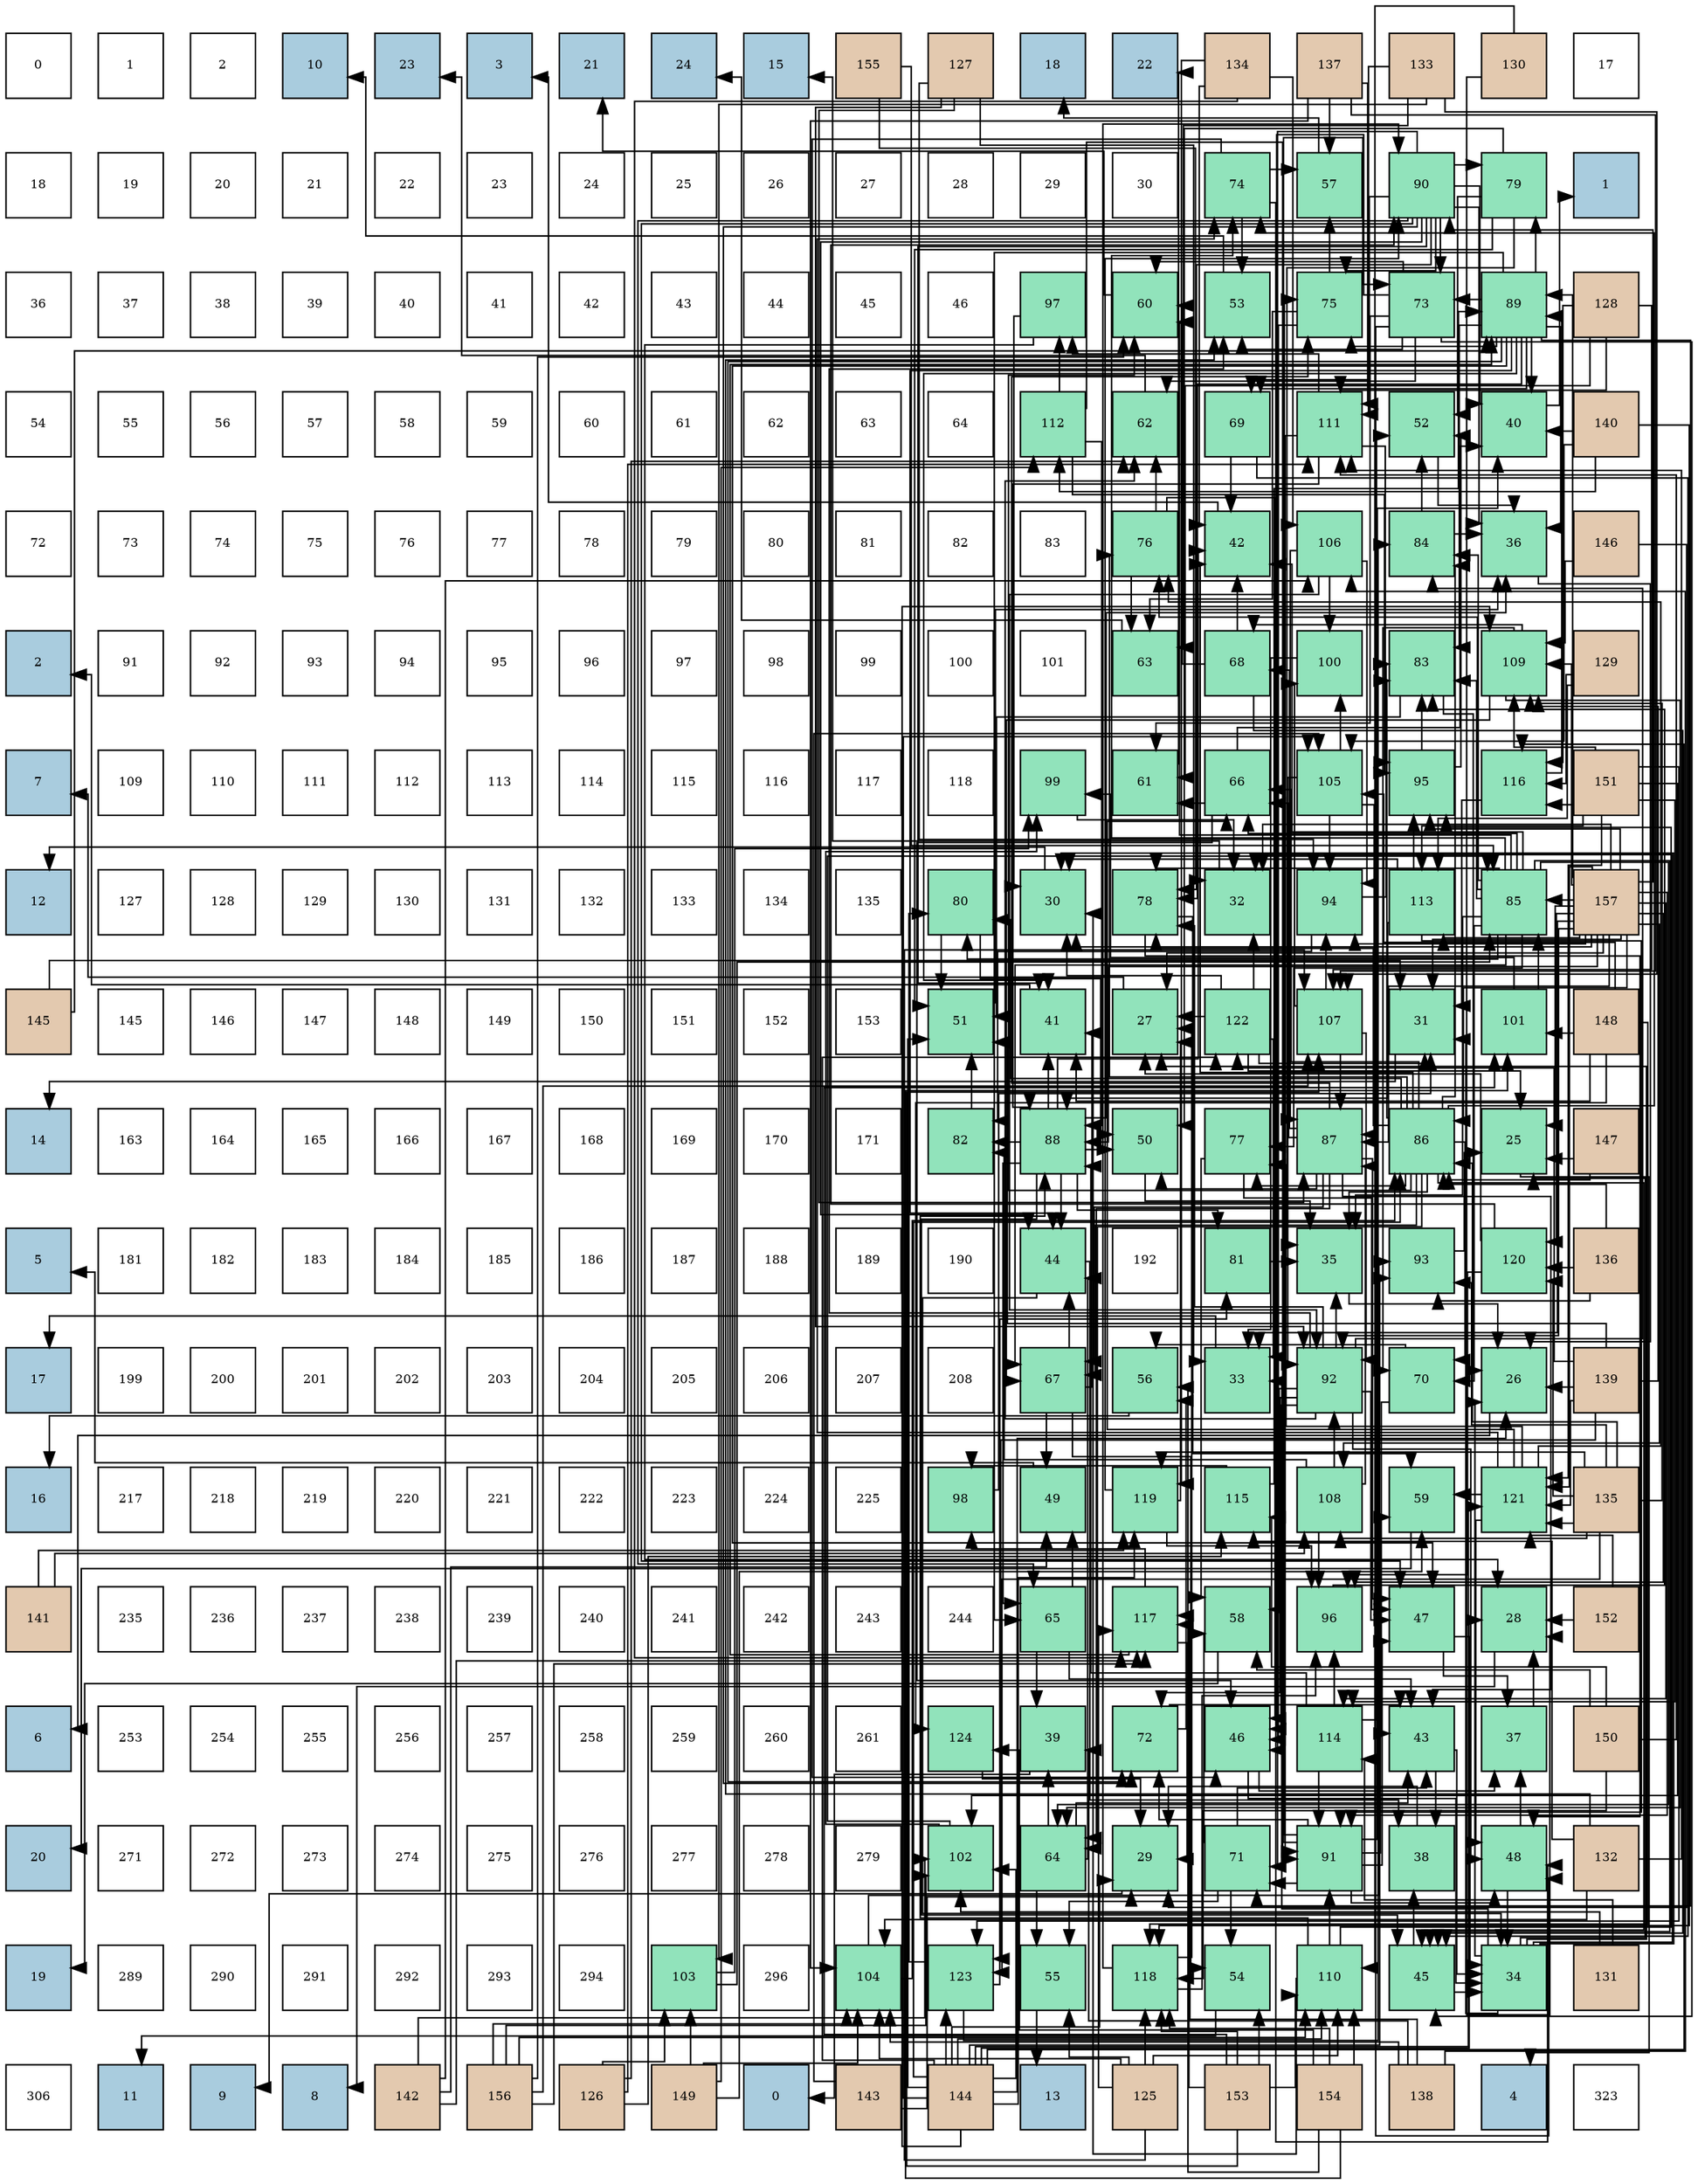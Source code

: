 digraph layout{
 rankdir=TB;
 splines=ortho;
 node [style=filled shape=square fixedsize=true width=0.6];
0[label="0", fontsize=8, fillcolor="#ffffff"];
1[label="1", fontsize=8, fillcolor="#ffffff"];
2[label="2", fontsize=8, fillcolor="#ffffff"];
3[label="10", fontsize=8, fillcolor="#a9ccde"];
4[label="23", fontsize=8, fillcolor="#a9ccde"];
5[label="3", fontsize=8, fillcolor="#a9ccde"];
6[label="21", fontsize=8, fillcolor="#a9ccde"];
7[label="24", fontsize=8, fillcolor="#a9ccde"];
8[label="15", fontsize=8, fillcolor="#a9ccde"];
9[label="155", fontsize=8, fillcolor="#e3c9af"];
10[label="127", fontsize=8, fillcolor="#e3c9af"];
11[label="18", fontsize=8, fillcolor="#a9ccde"];
12[label="22", fontsize=8, fillcolor="#a9ccde"];
13[label="134", fontsize=8, fillcolor="#e3c9af"];
14[label="137", fontsize=8, fillcolor="#e3c9af"];
15[label="133", fontsize=8, fillcolor="#e3c9af"];
16[label="130", fontsize=8, fillcolor="#e3c9af"];
17[label="17", fontsize=8, fillcolor="#ffffff"];
18[label="18", fontsize=8, fillcolor="#ffffff"];
19[label="19", fontsize=8, fillcolor="#ffffff"];
20[label="20", fontsize=8, fillcolor="#ffffff"];
21[label="21", fontsize=8, fillcolor="#ffffff"];
22[label="22", fontsize=8, fillcolor="#ffffff"];
23[label="23", fontsize=8, fillcolor="#ffffff"];
24[label="24", fontsize=8, fillcolor="#ffffff"];
25[label="25", fontsize=8, fillcolor="#ffffff"];
26[label="26", fontsize=8, fillcolor="#ffffff"];
27[label="27", fontsize=8, fillcolor="#ffffff"];
28[label="28", fontsize=8, fillcolor="#ffffff"];
29[label="29", fontsize=8, fillcolor="#ffffff"];
30[label="30", fontsize=8, fillcolor="#ffffff"];
31[label="74", fontsize=8, fillcolor="#91e3bb"];
32[label="57", fontsize=8, fillcolor="#91e3bb"];
33[label="90", fontsize=8, fillcolor="#91e3bb"];
34[label="79", fontsize=8, fillcolor="#91e3bb"];
35[label="1", fontsize=8, fillcolor="#a9ccde"];
36[label="36", fontsize=8, fillcolor="#ffffff"];
37[label="37", fontsize=8, fillcolor="#ffffff"];
38[label="38", fontsize=8, fillcolor="#ffffff"];
39[label="39", fontsize=8, fillcolor="#ffffff"];
40[label="40", fontsize=8, fillcolor="#ffffff"];
41[label="41", fontsize=8, fillcolor="#ffffff"];
42[label="42", fontsize=8, fillcolor="#ffffff"];
43[label="43", fontsize=8, fillcolor="#ffffff"];
44[label="44", fontsize=8, fillcolor="#ffffff"];
45[label="45", fontsize=8, fillcolor="#ffffff"];
46[label="46", fontsize=8, fillcolor="#ffffff"];
47[label="97", fontsize=8, fillcolor="#91e3bb"];
48[label="60", fontsize=8, fillcolor="#91e3bb"];
49[label="53", fontsize=8, fillcolor="#91e3bb"];
50[label="75", fontsize=8, fillcolor="#91e3bb"];
51[label="73", fontsize=8, fillcolor="#91e3bb"];
52[label="89", fontsize=8, fillcolor="#91e3bb"];
53[label="128", fontsize=8, fillcolor="#e3c9af"];
54[label="54", fontsize=8, fillcolor="#ffffff"];
55[label="55", fontsize=8, fillcolor="#ffffff"];
56[label="56", fontsize=8, fillcolor="#ffffff"];
57[label="57", fontsize=8, fillcolor="#ffffff"];
58[label="58", fontsize=8, fillcolor="#ffffff"];
59[label="59", fontsize=8, fillcolor="#ffffff"];
60[label="60", fontsize=8, fillcolor="#ffffff"];
61[label="61", fontsize=8, fillcolor="#ffffff"];
62[label="62", fontsize=8, fillcolor="#ffffff"];
63[label="63", fontsize=8, fillcolor="#ffffff"];
64[label="64", fontsize=8, fillcolor="#ffffff"];
65[label="112", fontsize=8, fillcolor="#91e3bb"];
66[label="62", fontsize=8, fillcolor="#91e3bb"];
67[label="69", fontsize=8, fillcolor="#91e3bb"];
68[label="111", fontsize=8, fillcolor="#91e3bb"];
69[label="52", fontsize=8, fillcolor="#91e3bb"];
70[label="40", fontsize=8, fillcolor="#91e3bb"];
71[label="140", fontsize=8, fillcolor="#e3c9af"];
72[label="72", fontsize=8, fillcolor="#ffffff"];
73[label="73", fontsize=8, fillcolor="#ffffff"];
74[label="74", fontsize=8, fillcolor="#ffffff"];
75[label="75", fontsize=8, fillcolor="#ffffff"];
76[label="76", fontsize=8, fillcolor="#ffffff"];
77[label="77", fontsize=8, fillcolor="#ffffff"];
78[label="78", fontsize=8, fillcolor="#ffffff"];
79[label="79", fontsize=8, fillcolor="#ffffff"];
80[label="80", fontsize=8, fillcolor="#ffffff"];
81[label="81", fontsize=8, fillcolor="#ffffff"];
82[label="82", fontsize=8, fillcolor="#ffffff"];
83[label="83", fontsize=8, fillcolor="#ffffff"];
84[label="76", fontsize=8, fillcolor="#91e3bb"];
85[label="42", fontsize=8, fillcolor="#91e3bb"];
86[label="106", fontsize=8, fillcolor="#91e3bb"];
87[label="84", fontsize=8, fillcolor="#91e3bb"];
88[label="36", fontsize=8, fillcolor="#91e3bb"];
89[label="146", fontsize=8, fillcolor="#e3c9af"];
90[label="2", fontsize=8, fillcolor="#a9ccde"];
91[label="91", fontsize=8, fillcolor="#ffffff"];
92[label="92", fontsize=8, fillcolor="#ffffff"];
93[label="93", fontsize=8, fillcolor="#ffffff"];
94[label="94", fontsize=8, fillcolor="#ffffff"];
95[label="95", fontsize=8, fillcolor="#ffffff"];
96[label="96", fontsize=8, fillcolor="#ffffff"];
97[label="97", fontsize=8, fillcolor="#ffffff"];
98[label="98", fontsize=8, fillcolor="#ffffff"];
99[label="99", fontsize=8, fillcolor="#ffffff"];
100[label="100", fontsize=8, fillcolor="#ffffff"];
101[label="101", fontsize=8, fillcolor="#ffffff"];
102[label="63", fontsize=8, fillcolor="#91e3bb"];
103[label="68", fontsize=8, fillcolor="#91e3bb"];
104[label="100", fontsize=8, fillcolor="#91e3bb"];
105[label="83", fontsize=8, fillcolor="#91e3bb"];
106[label="109", fontsize=8, fillcolor="#91e3bb"];
107[label="129", fontsize=8, fillcolor="#e3c9af"];
108[label="7", fontsize=8, fillcolor="#a9ccde"];
109[label="109", fontsize=8, fillcolor="#ffffff"];
110[label="110", fontsize=8, fillcolor="#ffffff"];
111[label="111", fontsize=8, fillcolor="#ffffff"];
112[label="112", fontsize=8, fillcolor="#ffffff"];
113[label="113", fontsize=8, fillcolor="#ffffff"];
114[label="114", fontsize=8, fillcolor="#ffffff"];
115[label="115", fontsize=8, fillcolor="#ffffff"];
116[label="116", fontsize=8, fillcolor="#ffffff"];
117[label="117", fontsize=8, fillcolor="#ffffff"];
118[label="118", fontsize=8, fillcolor="#ffffff"];
119[label="99", fontsize=8, fillcolor="#91e3bb"];
120[label="61", fontsize=8, fillcolor="#91e3bb"];
121[label="66", fontsize=8, fillcolor="#91e3bb"];
122[label="105", fontsize=8, fillcolor="#91e3bb"];
123[label="95", fontsize=8, fillcolor="#91e3bb"];
124[label="116", fontsize=8, fillcolor="#91e3bb"];
125[label="151", fontsize=8, fillcolor="#e3c9af"];
126[label="12", fontsize=8, fillcolor="#a9ccde"];
127[label="127", fontsize=8, fillcolor="#ffffff"];
128[label="128", fontsize=8, fillcolor="#ffffff"];
129[label="129", fontsize=8, fillcolor="#ffffff"];
130[label="130", fontsize=8, fillcolor="#ffffff"];
131[label="131", fontsize=8, fillcolor="#ffffff"];
132[label="132", fontsize=8, fillcolor="#ffffff"];
133[label="133", fontsize=8, fillcolor="#ffffff"];
134[label="134", fontsize=8, fillcolor="#ffffff"];
135[label="135", fontsize=8, fillcolor="#ffffff"];
136[label="80", fontsize=8, fillcolor="#91e3bb"];
137[label="30", fontsize=8, fillcolor="#91e3bb"];
138[label="78", fontsize=8, fillcolor="#91e3bb"];
139[label="32", fontsize=8, fillcolor="#91e3bb"];
140[label="94", fontsize=8, fillcolor="#91e3bb"];
141[label="113", fontsize=8, fillcolor="#91e3bb"];
142[label="85", fontsize=8, fillcolor="#91e3bb"];
143[label="157", fontsize=8, fillcolor="#e3c9af"];
144[label="145", fontsize=8, fillcolor="#e3c9af"];
145[label="145", fontsize=8, fillcolor="#ffffff"];
146[label="146", fontsize=8, fillcolor="#ffffff"];
147[label="147", fontsize=8, fillcolor="#ffffff"];
148[label="148", fontsize=8, fillcolor="#ffffff"];
149[label="149", fontsize=8, fillcolor="#ffffff"];
150[label="150", fontsize=8, fillcolor="#ffffff"];
151[label="151", fontsize=8, fillcolor="#ffffff"];
152[label="152", fontsize=8, fillcolor="#ffffff"];
153[label="153", fontsize=8, fillcolor="#ffffff"];
154[label="51", fontsize=8, fillcolor="#91e3bb"];
155[label="41", fontsize=8, fillcolor="#91e3bb"];
156[label="27", fontsize=8, fillcolor="#91e3bb"];
157[label="122", fontsize=8, fillcolor="#91e3bb"];
158[label="107", fontsize=8, fillcolor="#91e3bb"];
159[label="31", fontsize=8, fillcolor="#91e3bb"];
160[label="101", fontsize=8, fillcolor="#91e3bb"];
161[label="148", fontsize=8, fillcolor="#e3c9af"];
162[label="14", fontsize=8, fillcolor="#a9ccde"];
163[label="163", fontsize=8, fillcolor="#ffffff"];
164[label="164", fontsize=8, fillcolor="#ffffff"];
165[label="165", fontsize=8, fillcolor="#ffffff"];
166[label="166", fontsize=8, fillcolor="#ffffff"];
167[label="167", fontsize=8, fillcolor="#ffffff"];
168[label="168", fontsize=8, fillcolor="#ffffff"];
169[label="169", fontsize=8, fillcolor="#ffffff"];
170[label="170", fontsize=8, fillcolor="#ffffff"];
171[label="171", fontsize=8, fillcolor="#ffffff"];
172[label="82", fontsize=8, fillcolor="#91e3bb"];
173[label="88", fontsize=8, fillcolor="#91e3bb"];
174[label="50", fontsize=8, fillcolor="#91e3bb"];
175[label="77", fontsize=8, fillcolor="#91e3bb"];
176[label="87", fontsize=8, fillcolor="#91e3bb"];
177[label="86", fontsize=8, fillcolor="#91e3bb"];
178[label="25", fontsize=8, fillcolor="#91e3bb"];
179[label="147", fontsize=8, fillcolor="#e3c9af"];
180[label="5", fontsize=8, fillcolor="#a9ccde"];
181[label="181", fontsize=8, fillcolor="#ffffff"];
182[label="182", fontsize=8, fillcolor="#ffffff"];
183[label="183", fontsize=8, fillcolor="#ffffff"];
184[label="184", fontsize=8, fillcolor="#ffffff"];
185[label="185", fontsize=8, fillcolor="#ffffff"];
186[label="186", fontsize=8, fillcolor="#ffffff"];
187[label="187", fontsize=8, fillcolor="#ffffff"];
188[label="188", fontsize=8, fillcolor="#ffffff"];
189[label="189", fontsize=8, fillcolor="#ffffff"];
190[label="190", fontsize=8, fillcolor="#ffffff"];
191[label="44", fontsize=8, fillcolor="#91e3bb"];
192[label="192", fontsize=8, fillcolor="#ffffff"];
193[label="81", fontsize=8, fillcolor="#91e3bb"];
194[label="35", fontsize=8, fillcolor="#91e3bb"];
195[label="93", fontsize=8, fillcolor="#91e3bb"];
196[label="120", fontsize=8, fillcolor="#91e3bb"];
197[label="136", fontsize=8, fillcolor="#e3c9af"];
198[label="17", fontsize=8, fillcolor="#a9ccde"];
199[label="199", fontsize=8, fillcolor="#ffffff"];
200[label="200", fontsize=8, fillcolor="#ffffff"];
201[label="201", fontsize=8, fillcolor="#ffffff"];
202[label="202", fontsize=8, fillcolor="#ffffff"];
203[label="203", fontsize=8, fillcolor="#ffffff"];
204[label="204", fontsize=8, fillcolor="#ffffff"];
205[label="205", fontsize=8, fillcolor="#ffffff"];
206[label="206", fontsize=8, fillcolor="#ffffff"];
207[label="207", fontsize=8, fillcolor="#ffffff"];
208[label="208", fontsize=8, fillcolor="#ffffff"];
209[label="67", fontsize=8, fillcolor="#91e3bb"];
210[label="56", fontsize=8, fillcolor="#91e3bb"];
211[label="33", fontsize=8, fillcolor="#91e3bb"];
212[label="92", fontsize=8, fillcolor="#91e3bb"];
213[label="70", fontsize=8, fillcolor="#91e3bb"];
214[label="26", fontsize=8, fillcolor="#91e3bb"];
215[label="139", fontsize=8, fillcolor="#e3c9af"];
216[label="16", fontsize=8, fillcolor="#a9ccde"];
217[label="217", fontsize=8, fillcolor="#ffffff"];
218[label="218", fontsize=8, fillcolor="#ffffff"];
219[label="219", fontsize=8, fillcolor="#ffffff"];
220[label="220", fontsize=8, fillcolor="#ffffff"];
221[label="221", fontsize=8, fillcolor="#ffffff"];
222[label="222", fontsize=8, fillcolor="#ffffff"];
223[label="223", fontsize=8, fillcolor="#ffffff"];
224[label="224", fontsize=8, fillcolor="#ffffff"];
225[label="225", fontsize=8, fillcolor="#ffffff"];
226[label="98", fontsize=8, fillcolor="#91e3bb"];
227[label="49", fontsize=8, fillcolor="#91e3bb"];
228[label="119", fontsize=8, fillcolor="#91e3bb"];
229[label="115", fontsize=8, fillcolor="#91e3bb"];
230[label="108", fontsize=8, fillcolor="#91e3bb"];
231[label="59", fontsize=8, fillcolor="#91e3bb"];
232[label="121", fontsize=8, fillcolor="#91e3bb"];
233[label="135", fontsize=8, fillcolor="#e3c9af"];
234[label="141", fontsize=8, fillcolor="#e3c9af"];
235[label="235", fontsize=8, fillcolor="#ffffff"];
236[label="236", fontsize=8, fillcolor="#ffffff"];
237[label="237", fontsize=8, fillcolor="#ffffff"];
238[label="238", fontsize=8, fillcolor="#ffffff"];
239[label="239", fontsize=8, fillcolor="#ffffff"];
240[label="240", fontsize=8, fillcolor="#ffffff"];
241[label="241", fontsize=8, fillcolor="#ffffff"];
242[label="242", fontsize=8, fillcolor="#ffffff"];
243[label="243", fontsize=8, fillcolor="#ffffff"];
244[label="244", fontsize=8, fillcolor="#ffffff"];
245[label="65", fontsize=8, fillcolor="#91e3bb"];
246[label="117", fontsize=8, fillcolor="#91e3bb"];
247[label="58", fontsize=8, fillcolor="#91e3bb"];
248[label="96", fontsize=8, fillcolor="#91e3bb"];
249[label="47", fontsize=8, fillcolor="#91e3bb"];
250[label="28", fontsize=8, fillcolor="#91e3bb"];
251[label="152", fontsize=8, fillcolor="#e3c9af"];
252[label="6", fontsize=8, fillcolor="#a9ccde"];
253[label="253", fontsize=8, fillcolor="#ffffff"];
254[label="254", fontsize=8, fillcolor="#ffffff"];
255[label="255", fontsize=8, fillcolor="#ffffff"];
256[label="256", fontsize=8, fillcolor="#ffffff"];
257[label="257", fontsize=8, fillcolor="#ffffff"];
258[label="258", fontsize=8, fillcolor="#ffffff"];
259[label="259", fontsize=8, fillcolor="#ffffff"];
260[label="260", fontsize=8, fillcolor="#ffffff"];
261[label="261", fontsize=8, fillcolor="#ffffff"];
262[label="124", fontsize=8, fillcolor="#91e3bb"];
263[label="39", fontsize=8, fillcolor="#91e3bb"];
264[label="72", fontsize=8, fillcolor="#91e3bb"];
265[label="46", fontsize=8, fillcolor="#91e3bb"];
266[label="114", fontsize=8, fillcolor="#91e3bb"];
267[label="43", fontsize=8, fillcolor="#91e3bb"];
268[label="37", fontsize=8, fillcolor="#91e3bb"];
269[label="150", fontsize=8, fillcolor="#e3c9af"];
270[label="20", fontsize=8, fillcolor="#a9ccde"];
271[label="271", fontsize=8, fillcolor="#ffffff"];
272[label="272", fontsize=8, fillcolor="#ffffff"];
273[label="273", fontsize=8, fillcolor="#ffffff"];
274[label="274", fontsize=8, fillcolor="#ffffff"];
275[label="275", fontsize=8, fillcolor="#ffffff"];
276[label="276", fontsize=8, fillcolor="#ffffff"];
277[label="277", fontsize=8, fillcolor="#ffffff"];
278[label="278", fontsize=8, fillcolor="#ffffff"];
279[label="279", fontsize=8, fillcolor="#ffffff"];
280[label="102", fontsize=8, fillcolor="#91e3bb"];
281[label="64", fontsize=8, fillcolor="#91e3bb"];
282[label="29", fontsize=8, fillcolor="#91e3bb"];
283[label="71", fontsize=8, fillcolor="#91e3bb"];
284[label="91", fontsize=8, fillcolor="#91e3bb"];
285[label="38", fontsize=8, fillcolor="#91e3bb"];
286[label="48", fontsize=8, fillcolor="#91e3bb"];
287[label="132", fontsize=8, fillcolor="#e3c9af"];
288[label="19", fontsize=8, fillcolor="#a9ccde"];
289[label="289", fontsize=8, fillcolor="#ffffff"];
290[label="290", fontsize=8, fillcolor="#ffffff"];
291[label="291", fontsize=8, fillcolor="#ffffff"];
292[label="292", fontsize=8, fillcolor="#ffffff"];
293[label="293", fontsize=8, fillcolor="#ffffff"];
294[label="294", fontsize=8, fillcolor="#ffffff"];
295[label="103", fontsize=8, fillcolor="#91e3bb"];
296[label="296", fontsize=8, fillcolor="#ffffff"];
297[label="104", fontsize=8, fillcolor="#91e3bb"];
298[label="123", fontsize=8, fillcolor="#91e3bb"];
299[label="55", fontsize=8, fillcolor="#91e3bb"];
300[label="118", fontsize=8, fillcolor="#91e3bb"];
301[label="54", fontsize=8, fillcolor="#91e3bb"];
302[label="110", fontsize=8, fillcolor="#91e3bb"];
303[label="45", fontsize=8, fillcolor="#91e3bb"];
304[label="34", fontsize=8, fillcolor="#91e3bb"];
305[label="131", fontsize=8, fillcolor="#e3c9af"];
306[label="306", fontsize=8, fillcolor="#ffffff"];
307[label="11", fontsize=8, fillcolor="#a9ccde"];
308[label="9", fontsize=8, fillcolor="#a9ccde"];
309[label="8", fontsize=8, fillcolor="#a9ccde"];
310[label="142", fontsize=8, fillcolor="#e3c9af"];
311[label="156", fontsize=8, fillcolor="#e3c9af"];
312[label="126", fontsize=8, fillcolor="#e3c9af"];
313[label="149", fontsize=8, fillcolor="#e3c9af"];
314[label="0", fontsize=8, fillcolor="#a9ccde"];
315[label="143", fontsize=8, fillcolor="#e3c9af"];
316[label="144", fontsize=8, fillcolor="#e3c9af"];
317[label="13", fontsize=8, fillcolor="#a9ccde"];
318[label="125", fontsize=8, fillcolor="#e3c9af"];
319[label="153", fontsize=8, fillcolor="#e3c9af"];
320[label="154", fontsize=8, fillcolor="#e3c9af"];
321[label="138", fontsize=8, fillcolor="#e3c9af"];
322[label="4", fontsize=8, fillcolor="#a9ccde"];
323[label="323", fontsize=8, fillcolor="#ffffff"];
edge [constraint=false, style=vis];178 -> 322;
214 -> 252;
156 -> 108;
250 -> 309;
282 -> 308;
137 -> 126;
159 -> 162;
139 -> 8;
211 -> 198;
304 -> 178;
304 -> 214;
304 -> 156;
304 -> 137;
304 -> 159;
304 -> 139;
304 -> 211;
194 -> 214;
88 -> 214;
268 -> 250;
285 -> 282;
263 -> 314;
70 -> 35;
155 -> 90;
85 -> 5;
267 -> 304;
267 -> 285;
191 -> 304;
191 -> 285;
303 -> 304;
303 -> 285;
265 -> 304;
265 -> 268;
249 -> 304;
249 -> 268;
286 -> 304;
286 -> 268;
227 -> 180;
174 -> 194;
154 -> 88;
69 -> 88;
49 -> 3;
301 -> 307;
299 -> 317;
210 -> 216;
32 -> 11;
247 -> 288;
231 -> 270;
48 -> 6;
120 -> 12;
66 -> 4;
102 -> 7;
281 -> 263;
281 -> 267;
281 -> 191;
281 -> 299;
245 -> 263;
245 -> 267;
245 -> 227;
121 -> 70;
121 -> 265;
121 -> 120;
209 -> 155;
209 -> 191;
209 -> 227;
209 -> 301;
103 -> 85;
103 -> 303;
103 -> 48;
67 -> 85;
67 -> 303;
213 -> 267;
213 -> 210;
283 -> 267;
283 -> 301;
283 -> 299;
283 -> 247;
264 -> 267;
264 -> 210;
51 -> 303;
51 -> 265;
51 -> 286;
51 -> 49;
51 -> 48;
51 -> 120;
51 -> 66;
31 -> 265;
31 -> 286;
31 -> 49;
31 -> 32;
50 -> 265;
50 -> 32;
50 -> 102;
84 -> 265;
84 -> 66;
84 -> 102;
175 -> 249;
175 -> 247;
138 -> 286;
138 -> 231;
34 -> 194;
34 -> 174;
34 -> 154;
34 -> 69;
136 -> 174;
136 -> 154;
193 -> 194;
172 -> 154;
105 -> 214;
105 -> 154;
87 -> 88;
87 -> 69;
142 -> 194;
142 -> 85;
142 -> 303;
142 -> 48;
142 -> 281;
142 -> 121;
142 -> 209;
142 -> 213;
142 -> 31;
142 -> 84;
142 -> 175;
142 -> 138;
142 -> 136;
142 -> 105;
142 -> 87;
177 -> 194;
177 -> 85;
177 -> 303;
177 -> 48;
177 -> 281;
177 -> 121;
177 -> 209;
177 -> 213;
177 -> 31;
177 -> 84;
177 -> 175;
177 -> 138;
177 -> 136;
177 -> 105;
177 -> 87;
176 -> 267;
176 -> 249;
176 -> 174;
176 -> 281;
176 -> 121;
176 -> 209;
176 -> 103;
176 -> 50;
173 -> 88;
173 -> 155;
173 -> 85;
173 -> 191;
173 -> 303;
173 -> 174;
173 -> 245;
173 -> 193;
173 -> 172;
52 -> 88;
52 -> 70;
52 -> 155;
52 -> 191;
52 -> 249;
52 -> 245;
52 -> 67;
52 -> 283;
52 -> 264;
52 -> 51;
52 -> 50;
52 -> 138;
52 -> 34;
52 -> 105;
33 -> 88;
33 -> 70;
33 -> 155;
33 -> 191;
33 -> 249;
33 -> 245;
33 -> 67;
33 -> 283;
33 -> 264;
33 -> 51;
33 -> 50;
33 -> 138;
33 -> 34;
284 -> 70;
284 -> 249;
284 -> 286;
284 -> 231;
284 -> 283;
284 -> 264;
284 -> 51;
284 -> 50;
212 -> 194;
212 -> 265;
212 -> 249;
212 -> 286;
212 -> 49;
212 -> 247;
212 -> 66;
212 -> 264;
212 -> 138;
212 -> 87;
195 -> 178;
140 -> 172;
140 -> 105;
123 -> 69;
123 -> 105;
248 -> 105;
47 -> 250;
47 -> 137;
226 -> 159;
119 -> 139;
104 -> 211;
160 -> 142;
160 -> 119;
280 -> 142;
280 -> 119;
295 -> 142;
295 -> 119;
297 -> 177;
297 -> 195;
122 -> 176;
122 -> 212;
122 -> 140;
122 -> 104;
86 -> 176;
86 -> 212;
86 -> 140;
86 -> 104;
158 -> 176;
158 -> 212;
158 -> 140;
158 -> 104;
230 -> 172;
230 -> 176;
230 -> 212;
230 -> 248;
106 -> 281;
106 -> 209;
106 -> 103;
106 -> 213;
302 -> 137;
302 -> 173;
302 -> 284;
302 -> 123;
68 -> 173;
68 -> 284;
68 -> 123;
68 -> 47;
65 -> 173;
65 -> 284;
65 -> 123;
65 -> 47;
141 -> 137;
141 -> 173;
141 -> 284;
141 -> 123;
266 -> 69;
266 -> 173;
266 -> 284;
266 -> 248;
229 -> 52;
229 -> 226;
124 -> 159;
124 -> 52;
246 -> 282;
246 -> 52;
246 -> 226;
300 -> 156;
300 -> 33;
300 -> 248;
228 -> 156;
228 -> 33;
228 -> 248;
196 -> 156;
196 -> 33;
196 -> 248;
232 -> 286;
232 -> 231;
232 -> 121;
232 -> 31;
232 -> 84;
232 -> 175;
157 -> 178;
157 -> 156;
157 -> 137;
157 -> 159;
157 -> 139;
157 -> 211;
298 -> 136;
298 -> 193;
298 -> 87;
262 -> 282;
318 -> 299;
318 -> 297;
318 -> 158;
318 -> 302;
318 -> 246;
318 -> 300;
312 -> 66;
312 -> 295;
312 -> 68;
312 -> 229;
10 -> 211;
10 -> 176;
10 -> 212;
10 -> 140;
53 -> 120;
53 -> 158;
53 -> 68;
53 -> 124;
107 -> 141;
107 -> 124;
16 -> 250;
16 -> 302;
305 -> 280;
305 -> 266;
287 -> 49;
287 -> 297;
287 -> 68;
287 -> 229;
15 -> 102;
15 -> 295;
15 -> 158;
15 -> 68;
13 -> 85;
13 -> 86;
13 -> 246;
13 -> 228;
233 -> 177;
233 -> 195;
233 -> 230;
233 -> 106;
233 -> 228;
233 -> 196;
233 -> 232;
233 -> 298;
197 -> 177;
197 -> 195;
197 -> 196;
14 -> 32;
14 -> 297;
14 -> 158;
14 -> 68;
321 -> 263;
321 -> 297;
321 -> 86;
321 -> 246;
215 -> 214;
215 -> 154;
215 -> 106;
215 -> 232;
215 -> 157;
215 -> 298;
71 -> 70;
71 -> 122;
71 -> 65;
71 -> 300;
234 -> 230;
234 -> 228;
310 -> 227;
310 -> 280;
310 -> 86;
310 -> 246;
315 -> 282;
315 -> 122;
316 -> 214;
316 -> 250;
316 -> 282;
316 -> 154;
316 -> 177;
316 -> 195;
316 -> 280;
316 -> 122;
316 -> 106;
316 -> 302;
316 -> 124;
316 -> 228;
316 -> 232;
316 -> 157;
316 -> 298;
144 -> 159;
144 -> 52;
89 -> 282;
89 -> 106;
179 -> 178;
179 -> 177;
161 -> 155;
161 -> 160;
161 -> 122;
161 -> 300;
161 -> 262;
313 -> 231;
313 -> 295;
313 -> 297;
313 -> 65;
269 -> 247;
269 -> 68;
269 -> 229;
269 -> 300;
125 -> 280;
125 -> 106;
125 -> 141;
125 -> 266;
125 -> 124;
125 -> 232;
125 -> 298;
251 -> 250;
251 -> 232;
319 -> 301;
319 -> 160;
319 -> 158;
319 -> 302;
319 -> 246;
319 -> 300;
320 -> 210;
320 -> 160;
320 -> 302;
320 -> 300;
320 -> 262;
9 -> 139;
9 -> 142;
311 -> 48;
311 -> 280;
311 -> 297;
311 -> 158;
311 -> 302;
311 -> 246;
143 -> 178;
143 -> 156;
143 -> 137;
143 -> 159;
143 -> 139;
143 -> 211;
143 -> 142;
143 -> 177;
143 -> 176;
143 -> 173;
143 -> 52;
143 -> 33;
143 -> 284;
143 -> 212;
143 -> 140;
143 -> 123;
143 -> 248;
143 -> 230;
143 -> 106;
143 -> 141;
143 -> 266;
143 -> 196;
143 -> 232;
edge [constraint=true, style=invis];
0 -> 18 -> 36 -> 54 -> 72 -> 90 -> 108 -> 126 -> 144 -> 162 -> 180 -> 198 -> 216 -> 234 -> 252 -> 270 -> 288 -> 306;
1 -> 19 -> 37 -> 55 -> 73 -> 91 -> 109 -> 127 -> 145 -> 163 -> 181 -> 199 -> 217 -> 235 -> 253 -> 271 -> 289 -> 307;
2 -> 20 -> 38 -> 56 -> 74 -> 92 -> 110 -> 128 -> 146 -> 164 -> 182 -> 200 -> 218 -> 236 -> 254 -> 272 -> 290 -> 308;
3 -> 21 -> 39 -> 57 -> 75 -> 93 -> 111 -> 129 -> 147 -> 165 -> 183 -> 201 -> 219 -> 237 -> 255 -> 273 -> 291 -> 309;
4 -> 22 -> 40 -> 58 -> 76 -> 94 -> 112 -> 130 -> 148 -> 166 -> 184 -> 202 -> 220 -> 238 -> 256 -> 274 -> 292 -> 310;
5 -> 23 -> 41 -> 59 -> 77 -> 95 -> 113 -> 131 -> 149 -> 167 -> 185 -> 203 -> 221 -> 239 -> 257 -> 275 -> 293 -> 311;
6 -> 24 -> 42 -> 60 -> 78 -> 96 -> 114 -> 132 -> 150 -> 168 -> 186 -> 204 -> 222 -> 240 -> 258 -> 276 -> 294 -> 312;
7 -> 25 -> 43 -> 61 -> 79 -> 97 -> 115 -> 133 -> 151 -> 169 -> 187 -> 205 -> 223 -> 241 -> 259 -> 277 -> 295 -> 313;
8 -> 26 -> 44 -> 62 -> 80 -> 98 -> 116 -> 134 -> 152 -> 170 -> 188 -> 206 -> 224 -> 242 -> 260 -> 278 -> 296 -> 314;
9 -> 27 -> 45 -> 63 -> 81 -> 99 -> 117 -> 135 -> 153 -> 171 -> 189 -> 207 -> 225 -> 243 -> 261 -> 279 -> 297 -> 315;
10 -> 28 -> 46 -> 64 -> 82 -> 100 -> 118 -> 136 -> 154 -> 172 -> 190 -> 208 -> 226 -> 244 -> 262 -> 280 -> 298 -> 316;
11 -> 29 -> 47 -> 65 -> 83 -> 101 -> 119 -> 137 -> 155 -> 173 -> 191 -> 209 -> 227 -> 245 -> 263 -> 281 -> 299 -> 317;
12 -> 30 -> 48 -> 66 -> 84 -> 102 -> 120 -> 138 -> 156 -> 174 -> 192 -> 210 -> 228 -> 246 -> 264 -> 282 -> 300 -> 318;
13 -> 31 -> 49 -> 67 -> 85 -> 103 -> 121 -> 139 -> 157 -> 175 -> 193 -> 211 -> 229 -> 247 -> 265 -> 283 -> 301 -> 319;
14 -> 32 -> 50 -> 68 -> 86 -> 104 -> 122 -> 140 -> 158 -> 176 -> 194 -> 212 -> 230 -> 248 -> 266 -> 284 -> 302 -> 320;
15 -> 33 -> 51 -> 69 -> 87 -> 105 -> 123 -> 141 -> 159 -> 177 -> 195 -> 213 -> 231 -> 249 -> 267 -> 285 -> 303 -> 321;
16 -> 34 -> 52 -> 70 -> 88 -> 106 -> 124 -> 142 -> 160 -> 178 -> 196 -> 214 -> 232 -> 250 -> 268 -> 286 -> 304 -> 322;
17 -> 35 -> 53 -> 71 -> 89 -> 107 -> 125 -> 143 -> 161 -> 179 -> 197 -> 215 -> 233 -> 251 -> 269 -> 287 -> 305 -> 323;
rank = same {0 -> 1 -> 2 -> 3 -> 4 -> 5 -> 6 -> 7 -> 8 -> 9 -> 10 -> 11 -> 12 -> 13 -> 14 -> 15 -> 16 -> 17};
rank = same {18 -> 19 -> 20 -> 21 -> 22 -> 23 -> 24 -> 25 -> 26 -> 27 -> 28 -> 29 -> 30 -> 31 -> 32 -> 33 -> 34 -> 35};
rank = same {36 -> 37 -> 38 -> 39 -> 40 -> 41 -> 42 -> 43 -> 44 -> 45 -> 46 -> 47 -> 48 -> 49 -> 50 -> 51 -> 52 -> 53};
rank = same {54 -> 55 -> 56 -> 57 -> 58 -> 59 -> 60 -> 61 -> 62 -> 63 -> 64 -> 65 -> 66 -> 67 -> 68 -> 69 -> 70 -> 71};
rank = same {72 -> 73 -> 74 -> 75 -> 76 -> 77 -> 78 -> 79 -> 80 -> 81 -> 82 -> 83 -> 84 -> 85 -> 86 -> 87 -> 88 -> 89};
rank = same {90 -> 91 -> 92 -> 93 -> 94 -> 95 -> 96 -> 97 -> 98 -> 99 -> 100 -> 101 -> 102 -> 103 -> 104 -> 105 -> 106 -> 107};
rank = same {108 -> 109 -> 110 -> 111 -> 112 -> 113 -> 114 -> 115 -> 116 -> 117 -> 118 -> 119 -> 120 -> 121 -> 122 -> 123 -> 124 -> 125};
rank = same {126 -> 127 -> 128 -> 129 -> 130 -> 131 -> 132 -> 133 -> 134 -> 135 -> 136 -> 137 -> 138 -> 139 -> 140 -> 141 -> 142 -> 143};
rank = same {144 -> 145 -> 146 -> 147 -> 148 -> 149 -> 150 -> 151 -> 152 -> 153 -> 154 -> 155 -> 156 -> 157 -> 158 -> 159 -> 160 -> 161};
rank = same {162 -> 163 -> 164 -> 165 -> 166 -> 167 -> 168 -> 169 -> 170 -> 171 -> 172 -> 173 -> 174 -> 175 -> 176 -> 177 -> 178 -> 179};
rank = same {180 -> 181 -> 182 -> 183 -> 184 -> 185 -> 186 -> 187 -> 188 -> 189 -> 190 -> 191 -> 192 -> 193 -> 194 -> 195 -> 196 -> 197};
rank = same {198 -> 199 -> 200 -> 201 -> 202 -> 203 -> 204 -> 205 -> 206 -> 207 -> 208 -> 209 -> 210 -> 211 -> 212 -> 213 -> 214 -> 215};
rank = same {216 -> 217 -> 218 -> 219 -> 220 -> 221 -> 222 -> 223 -> 224 -> 225 -> 226 -> 227 -> 228 -> 229 -> 230 -> 231 -> 232 -> 233};
rank = same {234 -> 235 -> 236 -> 237 -> 238 -> 239 -> 240 -> 241 -> 242 -> 243 -> 244 -> 245 -> 246 -> 247 -> 248 -> 249 -> 250 -> 251};
rank = same {252 -> 253 -> 254 -> 255 -> 256 -> 257 -> 258 -> 259 -> 260 -> 261 -> 262 -> 263 -> 264 -> 265 -> 266 -> 267 -> 268 -> 269};
rank = same {270 -> 271 -> 272 -> 273 -> 274 -> 275 -> 276 -> 277 -> 278 -> 279 -> 280 -> 281 -> 282 -> 283 -> 284 -> 285 -> 286 -> 287};
rank = same {288 -> 289 -> 290 -> 291 -> 292 -> 293 -> 294 -> 295 -> 296 -> 297 -> 298 -> 299 -> 300 -> 301 -> 302 -> 303 -> 304 -> 305};
rank = same {306 -> 307 -> 308 -> 309 -> 310 -> 311 -> 312 -> 313 -> 314 -> 315 -> 316 -> 317 -> 318 -> 319 -> 320 -> 321 -> 322 -> 323};
}